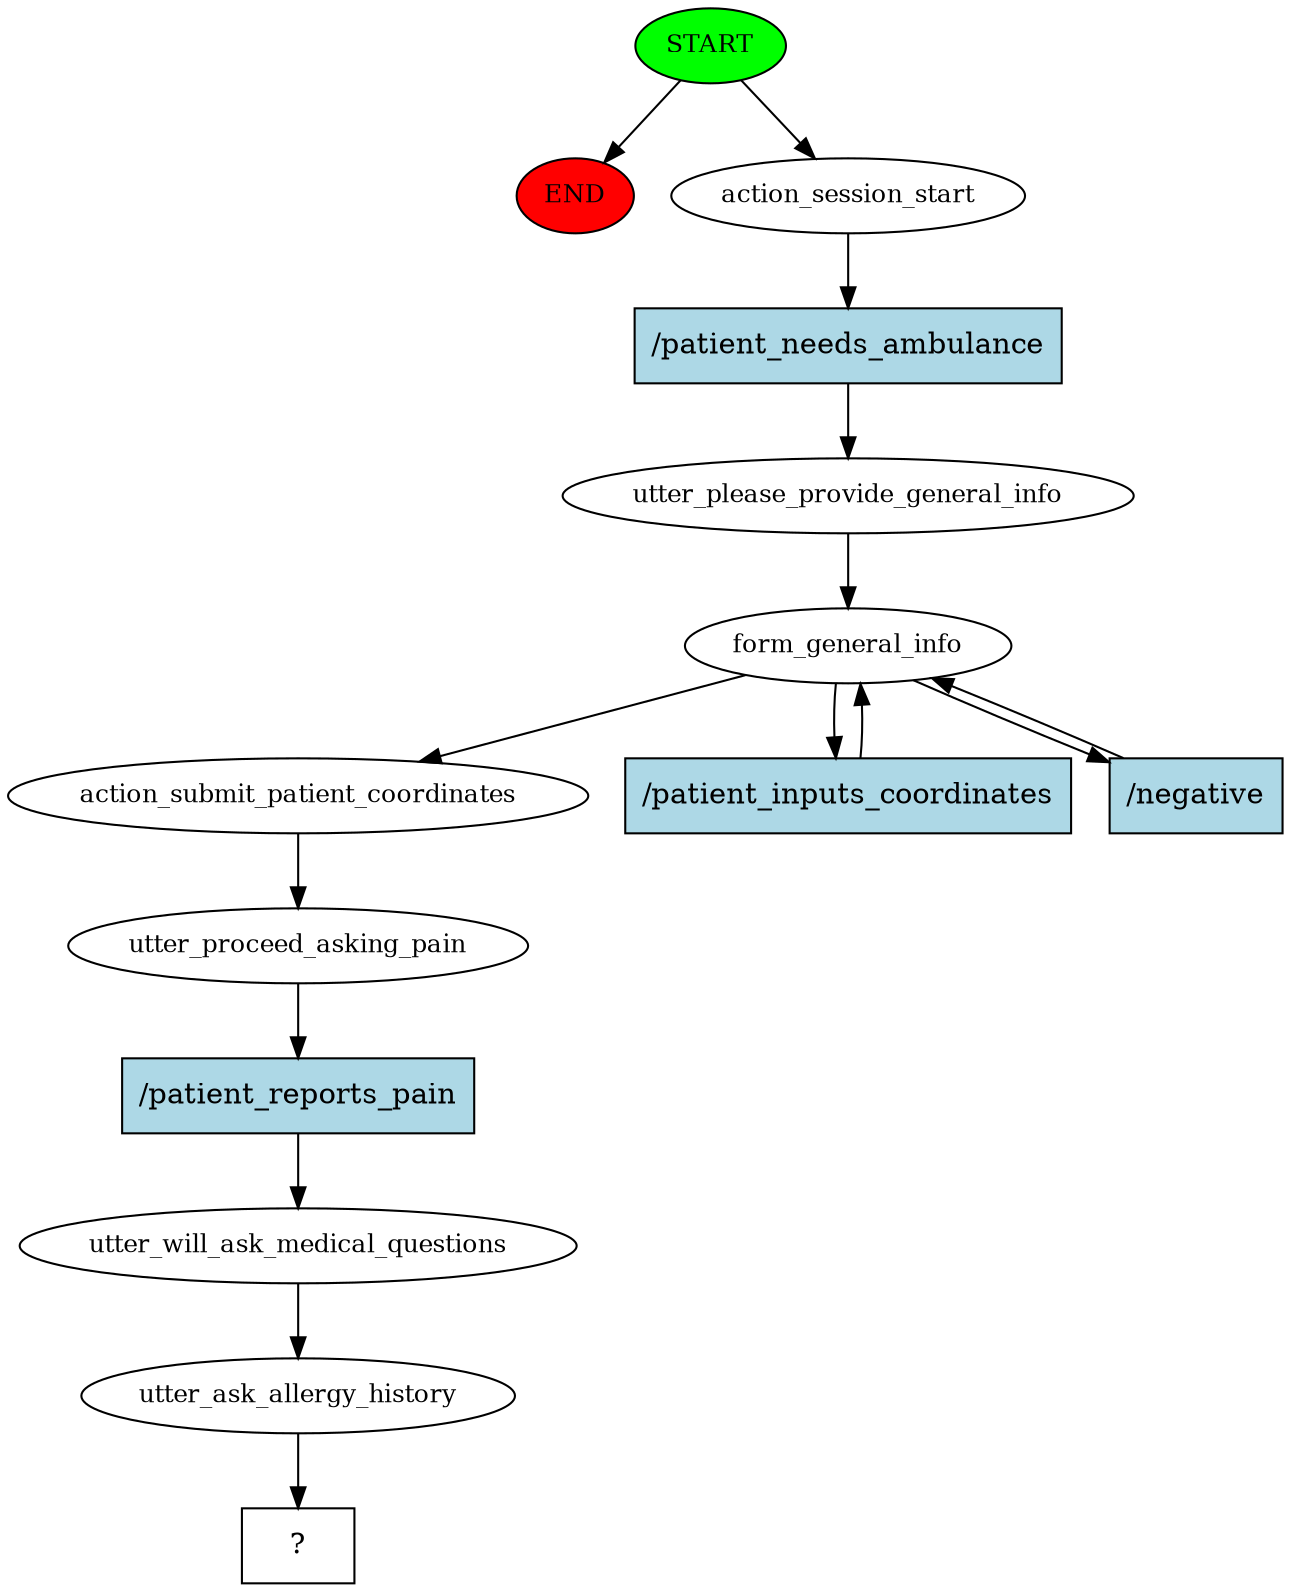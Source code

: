 digraph  {
0 [class="start active", fillcolor=green, fontsize=12, label=START, style=filled];
"-1" [class=end, fillcolor=red, fontsize=12, label=END, style=filled];
1 [class=active, fontsize=12, label=action_session_start];
2 [class=active, fontsize=12, label=utter_please_provide_general_info];
3 [class=active, fontsize=12, label=form_general_info];
7 [class=active, fontsize=12, label=action_submit_patient_coordinates];
8 [class=active, fontsize=12, label=utter_proceed_asking_pain];
9 [class=active, fontsize=12, label=utter_will_ask_medical_questions];
10 [class=active, fontsize=12, label=utter_ask_allergy_history];
11 [class="intent dashed active", label="  ?  ", shape=rect];
12 [class="intent active", fillcolor=lightblue, label="/patient_needs_ambulance", shape=rect, style=filled];
13 [class="intent active", fillcolor=lightblue, label="/patient_inputs_coordinates", shape=rect, style=filled];
14 [class="intent active", fillcolor=lightblue, label="/negative", shape=rect, style=filled];
15 [class="intent active", fillcolor=lightblue, label="/patient_reports_pain", shape=rect, style=filled];
0 -> "-1"  [class="", key=NONE, label=""];
0 -> 1  [class=active, key=NONE, label=""];
1 -> 12  [class=active, key=0];
2 -> 3  [class=active, key=NONE, label=""];
3 -> 7  [class=active, key=NONE, label=""];
3 -> 13  [class=active, key=0];
3 -> 14  [class=active, key=0];
7 -> 8  [class=active, key=NONE, label=""];
8 -> 15  [class=active, key=0];
9 -> 10  [class=active, key=NONE, label=""];
10 -> 11  [class=active, key=NONE, label=""];
12 -> 2  [class=active, key=0];
13 -> 3  [class=active, key=0];
14 -> 3  [class=active, key=0];
15 -> 9  [class=active, key=0];
}
